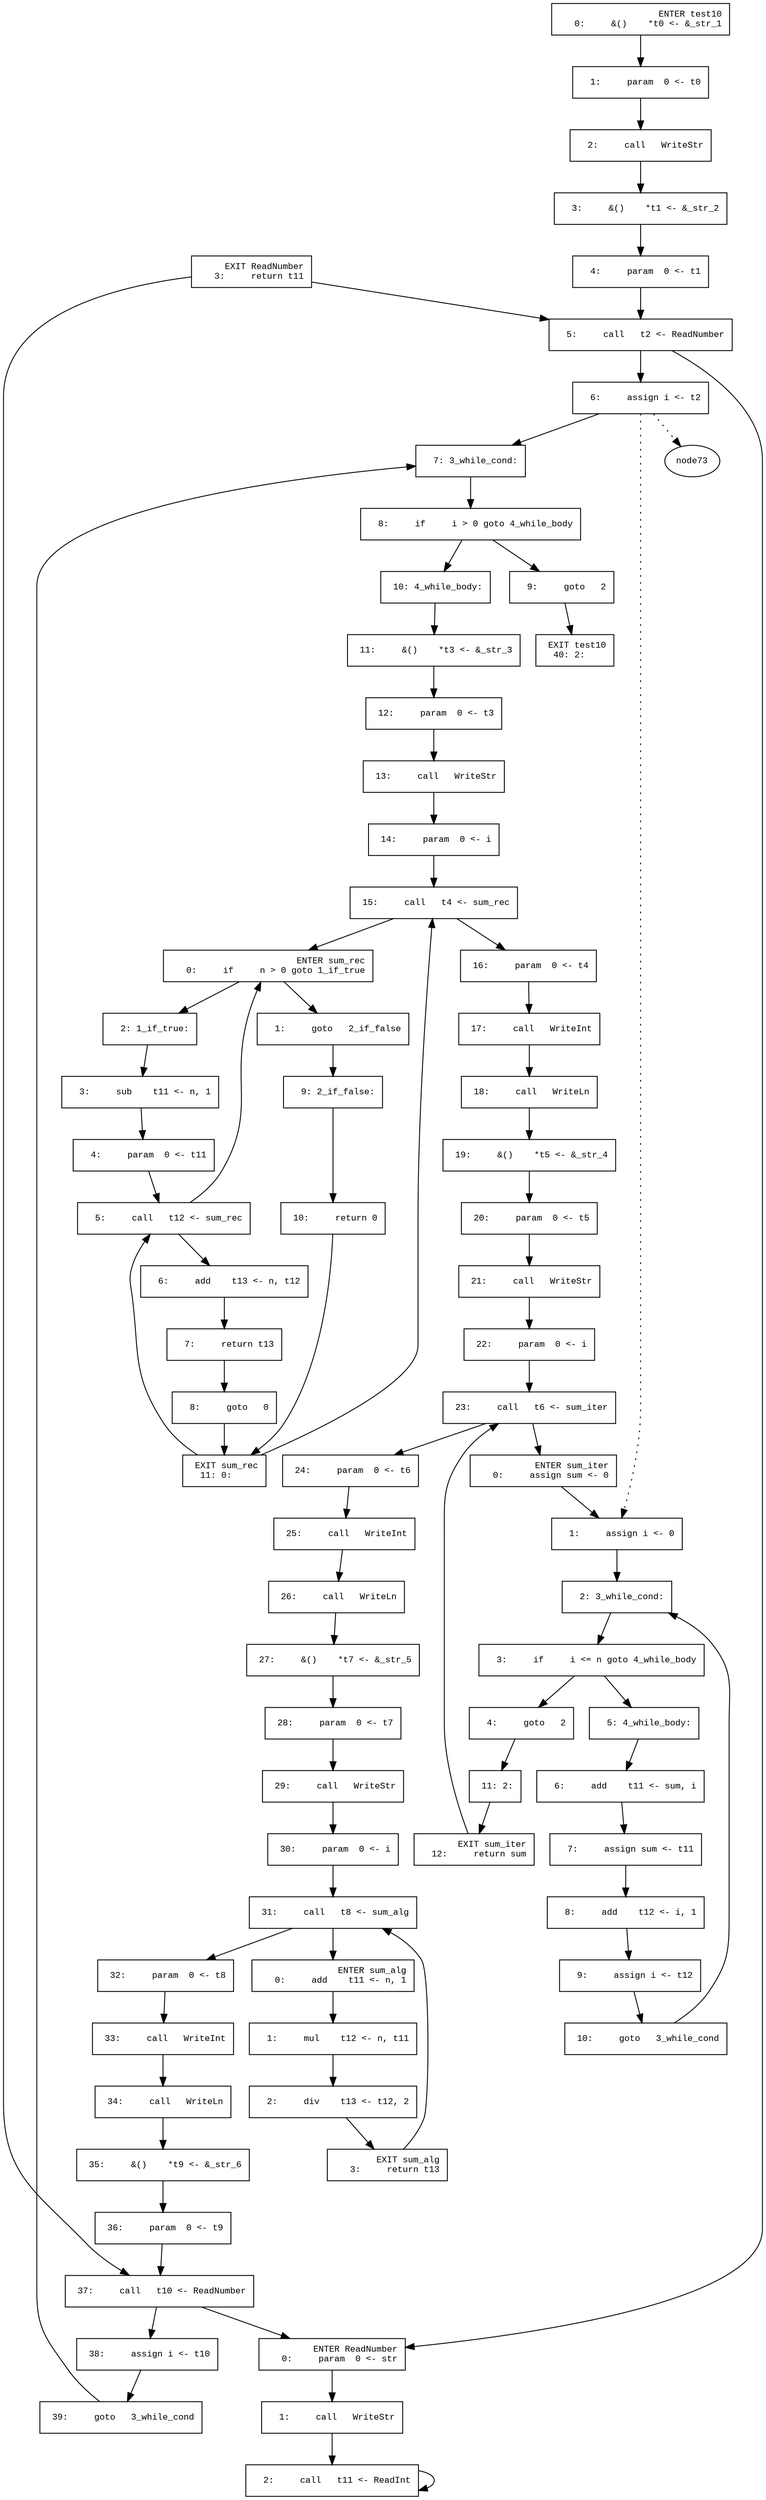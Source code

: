 digraph CfgInterProc {
  graph [fontname="Times New Roman",fontsize=10];
  node  [fontname="Courier New",fontsize=10];
  edge  [fontname="Times New Roman",fontsize=10];
// scope 'test10'
node0 [label=" ENTER test10\r   0:     &()    *t0 <- &_str_1\l",shape=box];
node0 -> node1;
node1 [label="  1:     param  0 <- t0\l",shape=box];
node1 -> node2;
node2 [label="  2:     call   WriteStr\l",shape=box];
node2 -> node3;
node3 [label="  3:     &()    *t1 <- &_str_2\l",shape=box];
node3 -> node4;
node4 [label="  4:     param  0 <- t1\l",shape=box];
node4 -> node5;
node5 [label="  5:     call   t2 <- ReadNumber\l",shape=box];
node5 -> node6;
node5 -> node70;
node6 [label="  6:     assign i <- t2\l",shape=box];
node6 -> node7;
node6 -> node54 [style=dotted];
node6 -> node73 [style=dotted];
node7 [label="  7: 3_while_cond:\l",shape=box];
node7 -> node8;
node8 [label="  8:     if     i > 0 goto 4_while_body\l",shape=box];
node8 -> node10;
node8 -> node9;
node9 [label="  9:     goto   2\l",shape=box];
node9 -> node40;
node10 [label=" 10: 4_while_body:\l",shape=box];
node10 -> node11;
node11 [label=" 11:     &()    *t3 <- &_str_3\l",shape=box];
node11 -> node12;
node12 [label=" 12:     param  0 <- t3\l",shape=box];
node12 -> node13;
node13 [label=" 13:     call   WriteStr\l",shape=box];
node13 -> node14;
node14 [label=" 14:     param  0 <- i\l",shape=box];
node14 -> node15;
node15 [label=" 15:     call   t4 <- sum_rec\l",shape=box];
node15 -> node16;
node15 -> node41;
node16 [label=" 16:     param  0 <- t4\l",shape=box];
node16 -> node17;
node17 [label=" 17:     call   WriteInt\l",shape=box];
node17 -> node18;
node18 [label=" 18:     call   WriteLn\l",shape=box];
node18 -> node19;
node19 [label=" 19:     &()    *t5 <- &_str_4\l",shape=box];
node19 -> node20;
node20 [label=" 20:     param  0 <- t5\l",shape=box];
node20 -> node21;
node21 [label=" 21:     call   WriteStr\l",shape=box];
node21 -> node22;
node22 [label=" 22:     param  0 <- i\l",shape=box];
node22 -> node23;
node23 [label=" 23:     call   t6 <- sum_iter\l",shape=box];
node23 -> node24;
node23 -> node53;
node24 [label=" 24:     param  0 <- t6\l",shape=box];
node24 -> node25;
node25 [label=" 25:     call   WriteInt\l",shape=box];
node25 -> node26;
node26 [label=" 26:     call   WriteLn\l",shape=box];
node26 -> node27;
node27 [label=" 27:     &()    *t7 <- &_str_5\l",shape=box];
node27 -> node28;
node28 [label=" 28:     param  0 <- t7\l",shape=box];
node28 -> node29;
node29 [label=" 29:     call   WriteStr\l",shape=box];
node29 -> node30;
node30 [label=" 30:     param  0 <- i\l",shape=box];
node30 -> node31;
node31 [label=" 31:     call   t8 <- sum_alg\l",shape=box];
node31 -> node32;
node31 -> node66;
node32 [label=" 32:     param  0 <- t8\l",shape=box];
node32 -> node33;
node33 [label=" 33:     call   WriteInt\l",shape=box];
node33 -> node34;
node34 [label=" 34:     call   WriteLn\l",shape=box];
node34 -> node35;
node35 [label=" 35:     &()    *t9 <- &_str_6\l",shape=box];
node35 -> node36;
node36 [label=" 36:     param  0 <- t9\l",shape=box];
node36 -> node37;
node37 [label=" 37:     call   t10 <- ReadNumber\l",shape=box];
node37 -> node38;
node37 -> node70;
node38 [label=" 38:     assign i <- t10\l",shape=box];
node38 -> node39;
node39 [label=" 39:     goto   3_while_cond\l",shape=box];
node39 -> node7;
node40 [label=" EXIT test10\r  40: 2:\l",shape=box];
// scope 'sum_rec'
node41 [label=" ENTER sum_rec\r   0:     if     n > 0 goto 1_if_true\l",shape=box];
node41 -> node43;
node41 -> node42;
node42 [label="  1:     goto   2_if_false\l",shape=box];
node42 -> node50;
node43 [label="  2: 1_if_true:\l",shape=box];
node43 -> node44;
node44 [label="  3:     sub    t11 <- n, 1\l",shape=box];
node44 -> node45;
node45 [label="  4:     param  0 <- t11\l",shape=box];
node45 -> node46;
node46 [label="  5:     call   t12 <- sum_rec\l",shape=box];
node46 -> node47;
node46 -> node41;
node47 [label="  6:     add    t13 <- n, t12\l",shape=box];
node47 -> node48;
node48 [label="  7:     return t13\l",shape=box];
node48 -> node49;
node49 [label="  8:     goto   0\l",shape=box];
node49 -> node52;
node50 [label="  9: 2_if_false:\l",shape=box];
node50 -> node51;
node51 [label=" 10:     return 0\l",shape=box];
node51 -> node52;
node52 [label=" EXIT sum_rec\r  11: 0:\l",shape=box];
node52 -> node15;
node52 -> node46;
// scope 'sum_iter'
node53 [label=" ENTER sum_iter\r   0:     assign sum <- 0\l",shape=box];
node53 -> node54;
node54 [label="  1:     assign i <- 0\l",shape=box];
node54 -> node55;
node55 [label="  2: 3_while_cond:\l",shape=box];
node55 -> node56;
node56 [label="  3:     if     i <= n goto 4_while_body\l",shape=box];
node56 -> node58;
node56 -> node57;
node57 [label="  4:     goto   2\l",shape=box];
node57 -> node64;
node58 [label="  5: 4_while_body:\l",shape=box];
node58 -> node59;
node59 [label="  6:     add    t11 <- sum, i\l",shape=box];
node59 -> node60;
node60 [label="  7:     assign sum <- t11\l",shape=box];
node60 -> node61;
node61 [label="  8:     add    t12 <- i, 1\l",shape=box];
node61 -> node62;
node62 [label="  9:     assign i <- t12\l",shape=box];
node62 -> node63;
node63 [label=" 10:     goto   3_while_cond\l",shape=box];
node63 -> node55;
node64 [label=" 11: 2:\l",shape=box];
node64 -> node65;
node65 [label=" EXIT sum_iter\r  12:     return sum\l",shape=box];
node65 -> node23;
// scope 'sum_alg'
node66 [label=" ENTER sum_alg\r   0:     add    t11 <- n, 1\l",shape=box];
node66 -> node67;
node67 [label="  1:     mul    t12 <- n, t11\l",shape=box];
node67 -> node68;
node68 [label="  2:     div    t13 <- t12, 2\l",shape=box];
node68 -> node69;
node69 [label=" EXIT sum_alg\r   3:     return t13\l",shape=box];
node69 -> node31;
// scope 'ReadNumber'
node70 [label=" ENTER ReadNumber\r   0:     param  0 <- str\l",shape=box];
node70 -> node71;
node71 [label="  1:     call   WriteStr\l",shape=box];
node71 -> node72;
node72 [label="  2:     call   t11 <- ReadInt\l",shape=box];
node72 -> node72;
node74 [label=" EXIT ReadNumber\r   3:     return t11\l",shape=box];
node74 -> node5;
node74 -> node37;
}
